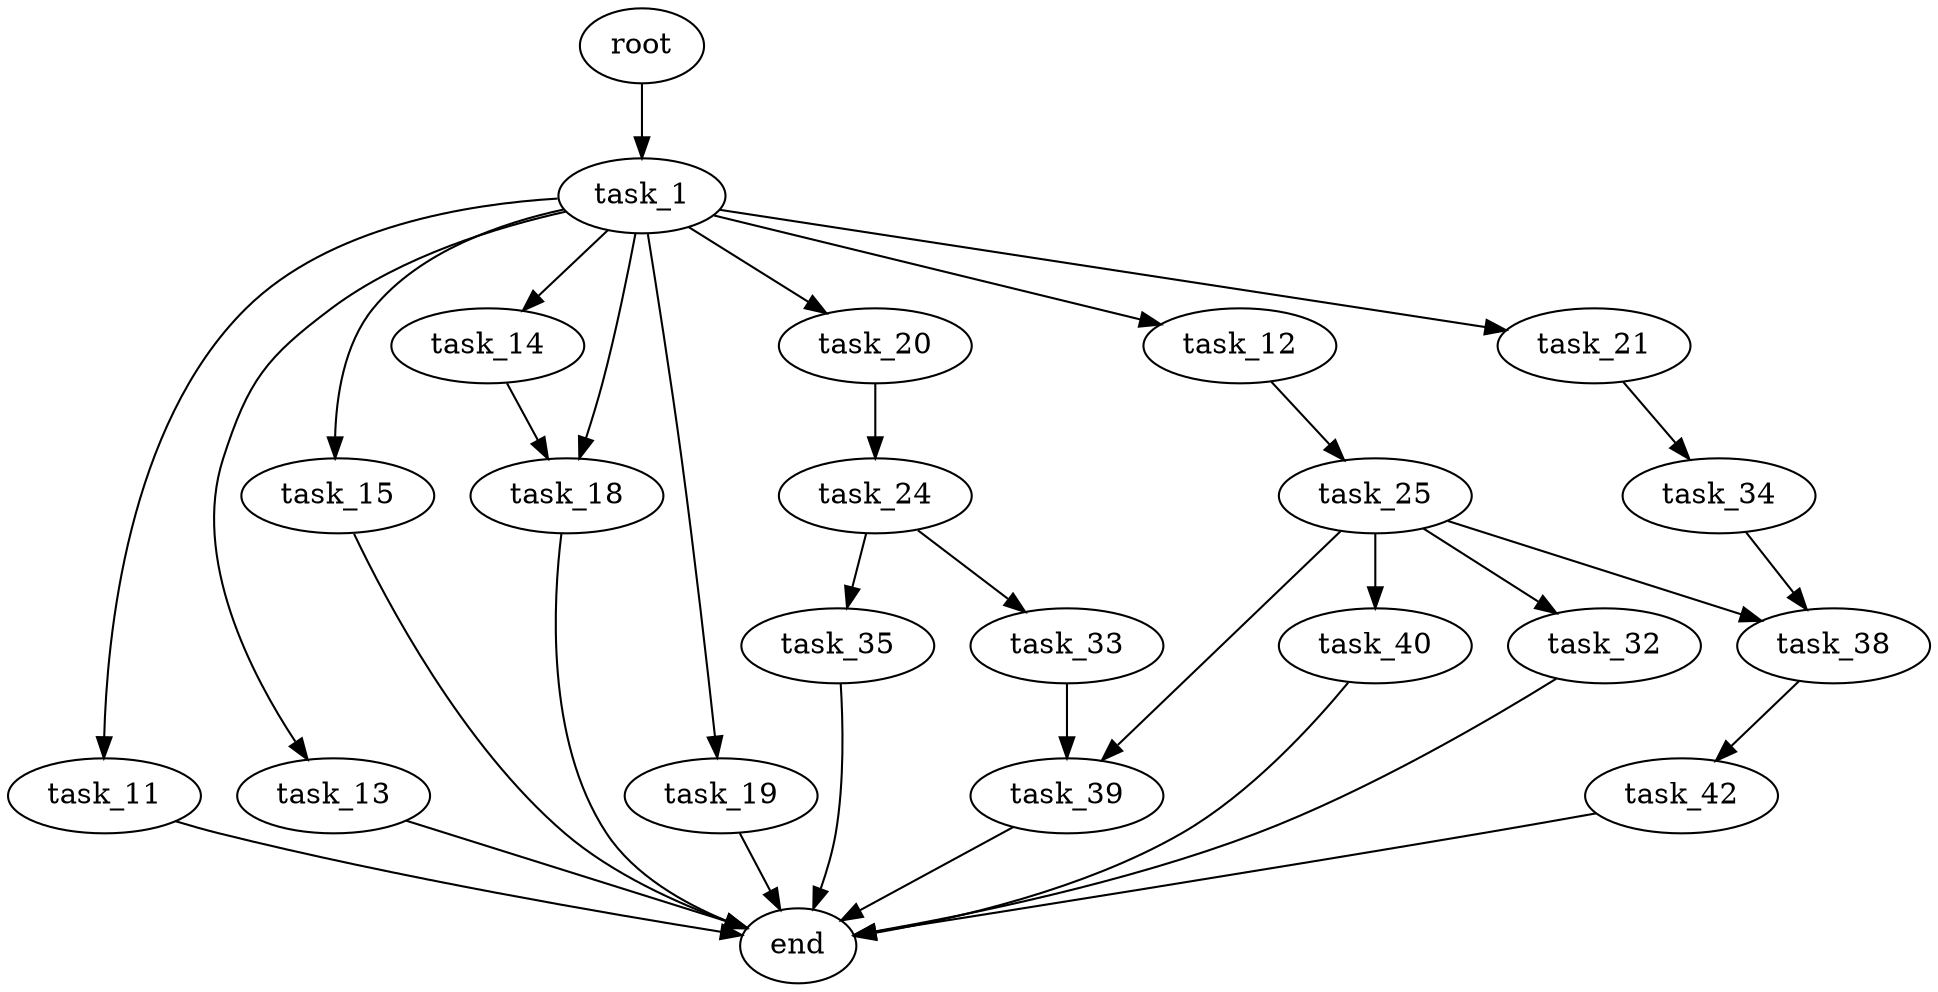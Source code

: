 digraph G {
  root [size="0.000000"];
  task_1 [size="1028947166.000000"];
  task_11 [size="549755813888.000000"];
  task_12 [size="549755813888.000000"];
  task_13 [size="32586650856.000000"];
  task_14 [size="398127395952.000000"];
  task_15 [size="282957931295.000000"];
  task_18 [size="5393701596.000000"];
  task_19 [size="400480372104.000000"];
  task_20 [size="1907818889.000000"];
  task_21 [size="4081440280.000000"];
  end [size="0.000000"];
  task_25 [size="828227105264.000000"];
  task_24 [size="15553724526.000000"];
  task_34 [size="368293445632.000000"];
  task_33 [size="72772836964.000000"];
  task_35 [size="8589934592.000000"];
  task_32 [size="368293445632.000000"];
  task_38 [size="27376751610.000000"];
  task_39 [size="3810003418.000000"];
  task_40 [size="143221019206.000000"];
  task_42 [size="782757789696.000000"];

  root -> task_1 [size="1.000000"];
  task_1 -> task_11 [size="33554432.000000"];
  task_1 -> task_12 [size="33554432.000000"];
  task_1 -> task_13 [size="33554432.000000"];
  task_1 -> task_14 [size="33554432.000000"];
  task_1 -> task_15 [size="33554432.000000"];
  task_1 -> task_18 [size="33554432.000000"];
  task_1 -> task_19 [size="33554432.000000"];
  task_1 -> task_20 [size="33554432.000000"];
  task_1 -> task_21 [size="33554432.000000"];
  task_11 -> end [size="1.000000"];
  task_12 -> task_25 [size="536870912.000000"];
  task_13 -> end [size="1.000000"];
  task_14 -> task_18 [size="536870912.000000"];
  task_15 -> end [size="1.000000"];
  task_18 -> end [size="1.000000"];
  task_19 -> end [size="1.000000"];
  task_20 -> task_24 [size="75497472.000000"];
  task_21 -> task_34 [size="75497472.000000"];
  task_25 -> task_32 [size="536870912.000000"];
  task_25 -> task_38 [size="536870912.000000"];
  task_25 -> task_39 [size="536870912.000000"];
  task_25 -> task_40 [size="536870912.000000"];
  task_24 -> task_33 [size="536870912.000000"];
  task_24 -> task_35 [size="536870912.000000"];
  task_34 -> task_38 [size="411041792.000000"];
  task_33 -> task_39 [size="75497472.000000"];
  task_35 -> end [size="1.000000"];
  task_32 -> end [size="1.000000"];
  task_38 -> task_42 [size="679477248.000000"];
  task_39 -> end [size="1.000000"];
  task_40 -> end [size="1.000000"];
  task_42 -> end [size="1.000000"];
}
